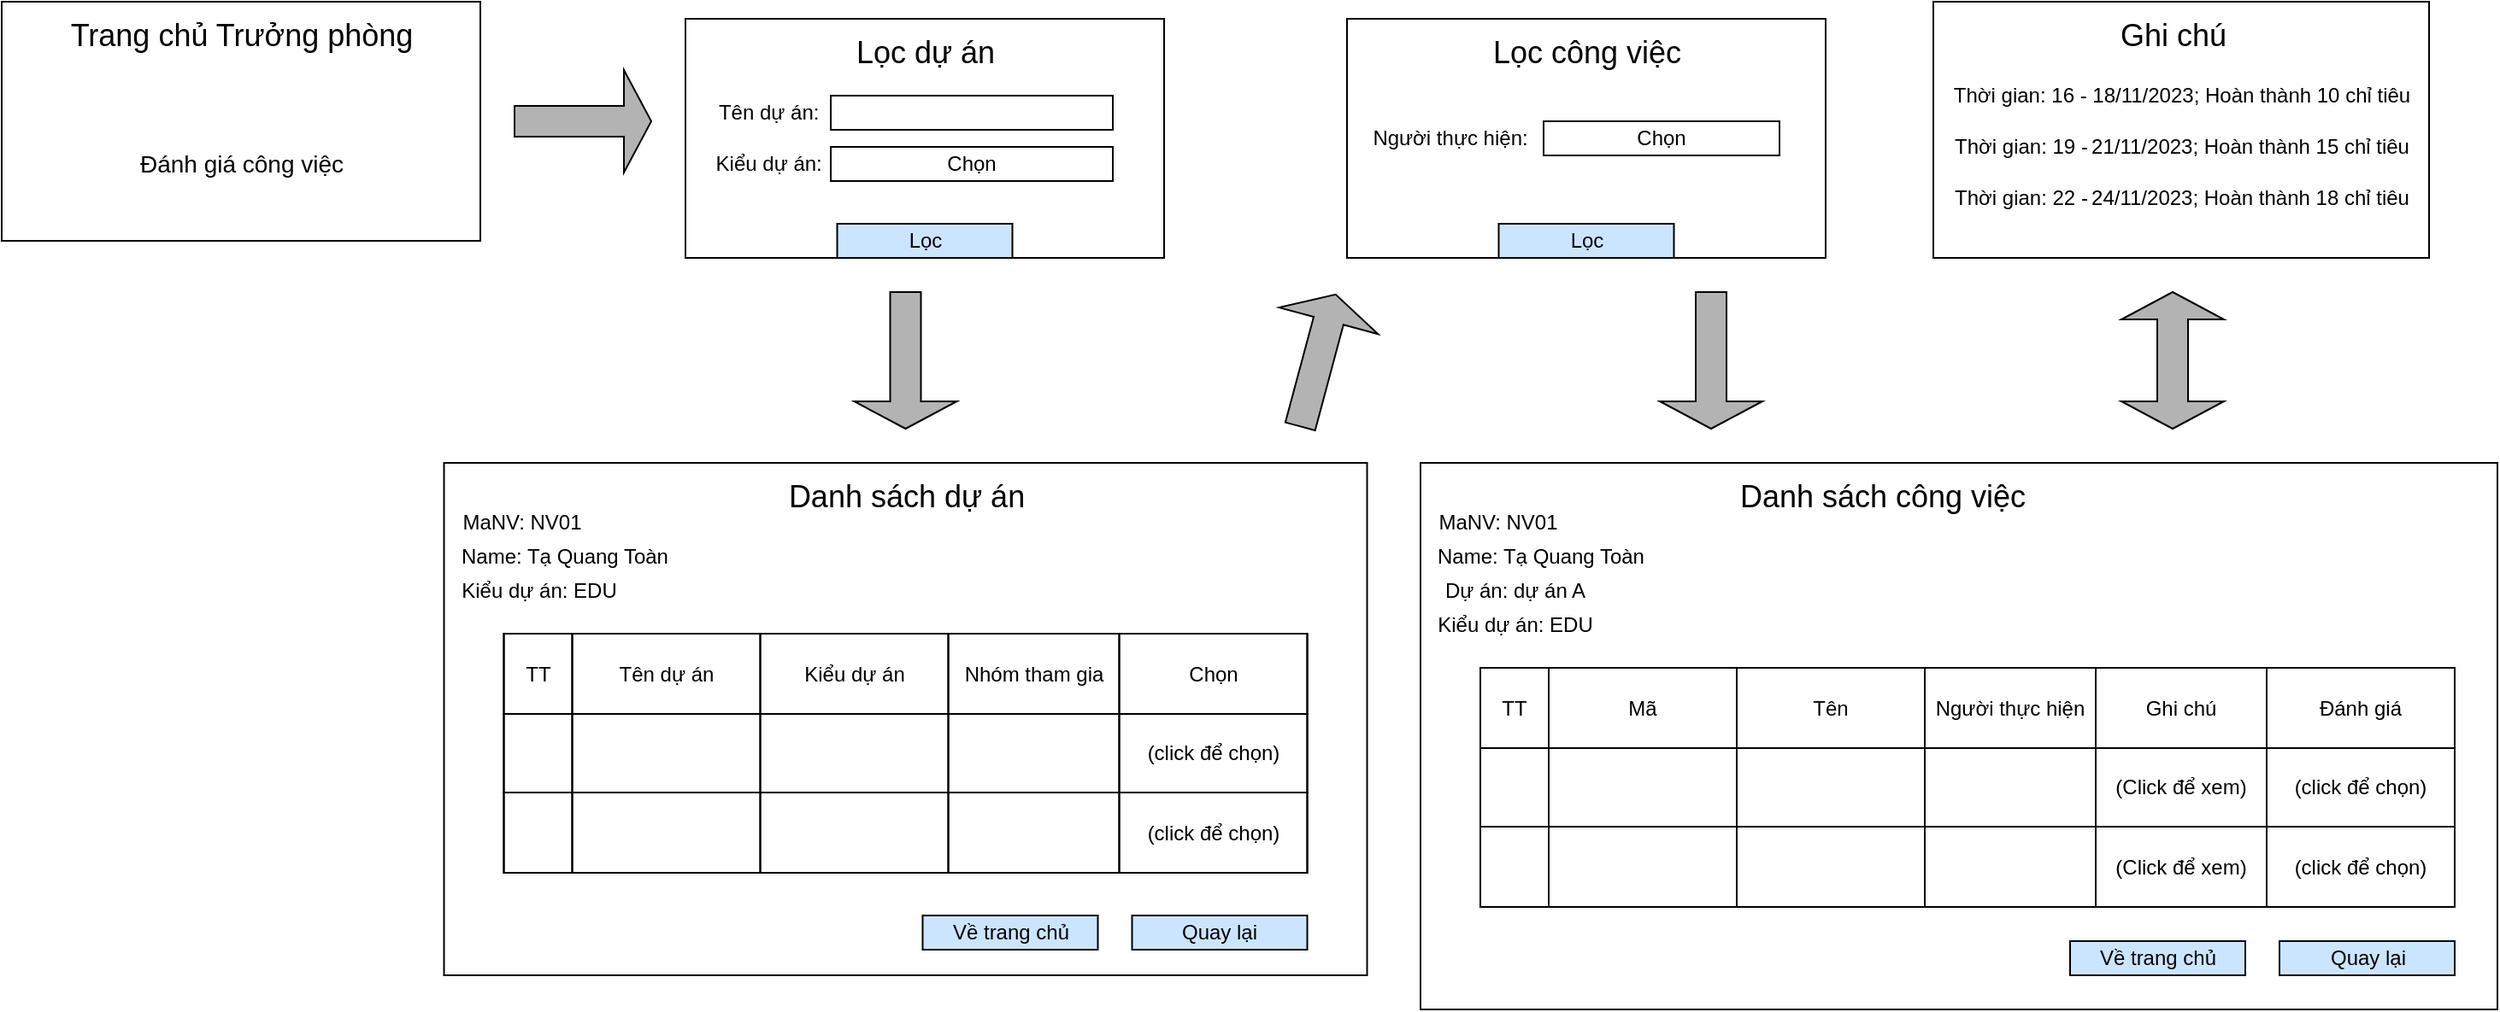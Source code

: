 <mxfile version="22.1.5" type="github">
  <diagram id="C5RBs43oDa-KdzZeNtuy" name="Page-1">
    <mxGraphModel dx="1803" dy="1205" grid="1" gridSize="10" guides="1" tooltips="1" connect="1" arrows="1" fold="1" page="1" pageScale="1" pageWidth="827" pageHeight="1169" math="0" shadow="0">
      <root>
        <mxCell id="WIyWlLk6GJQsqaUBKTNV-0" />
        <mxCell id="WIyWlLk6GJQsqaUBKTNV-1" parent="WIyWlLk6GJQsqaUBKTNV-0" />
        <mxCell id="Wbb071B1nSDRg5-pGA3R-0" value="" style="rounded=0;whiteSpace=wrap;html=1;" vertex="1" parent="WIyWlLk6GJQsqaUBKTNV-1">
          <mxGeometry x="40" y="50" width="280" height="140" as="geometry" />
        </mxCell>
        <mxCell id="Wbb071B1nSDRg5-pGA3R-1" value="&lt;font style=&quot;font-size: 18px;&quot;&gt;Trang chủ Trưởng phòng&lt;/font&gt;" style="text;html=1;align=center;verticalAlign=middle;resizable=0;points=[];autosize=1;strokeColor=none;fillColor=none;" vertex="1" parent="WIyWlLk6GJQsqaUBKTNV-1">
          <mxGeometry x="70" y="50" width="220" height="40" as="geometry" />
        </mxCell>
        <mxCell id="Wbb071B1nSDRg5-pGA3R-2" value="&lt;font style=&quot;font-size: 14px;&quot;&gt;Đánh giá công việc&lt;/font&gt;" style="text;html=1;align=center;verticalAlign=middle;resizable=0;points=[];autosize=1;strokeColor=none;fillColor=none;" vertex="1" parent="WIyWlLk6GJQsqaUBKTNV-1">
          <mxGeometry x="110" y="130" width="140" height="30" as="geometry" />
        </mxCell>
        <mxCell id="Wbb071B1nSDRg5-pGA3R-3" value="" style="shape=singleArrow;whiteSpace=wrap;html=1;fillColor=#B3B3B3;" vertex="1" parent="WIyWlLk6GJQsqaUBKTNV-1">
          <mxGeometry x="340" y="90" width="80" height="60" as="geometry" />
        </mxCell>
        <mxCell id="Wbb071B1nSDRg5-pGA3R-4" value="" style="rounded=0;whiteSpace=wrap;html=1;" vertex="1" parent="WIyWlLk6GJQsqaUBKTNV-1">
          <mxGeometry x="440" y="60" width="280" height="140" as="geometry" />
        </mxCell>
        <mxCell id="Wbb071B1nSDRg5-pGA3R-5" value="&lt;span style=&quot;font-size: 18px;&quot;&gt;Lọc dự án&lt;/span&gt;" style="text;html=1;align=center;verticalAlign=middle;resizable=0;points=[];autosize=1;strokeColor=none;fillColor=none;" vertex="1" parent="WIyWlLk6GJQsqaUBKTNV-1">
          <mxGeometry x="525" y="60" width="110" height="40" as="geometry" />
        </mxCell>
        <mxCell id="Wbb071B1nSDRg5-pGA3R-6" value="Tên dự án:&amp;nbsp;" style="text;html=1;align=center;verticalAlign=middle;resizable=0;points=[];autosize=1;strokeColor=none;fillColor=none;" vertex="1" parent="WIyWlLk6GJQsqaUBKTNV-1">
          <mxGeometry x="445" y="100" width="90" height="30" as="geometry" />
        </mxCell>
        <mxCell id="Wbb071B1nSDRg5-pGA3R-7" value="Kiểu dự án:&amp;nbsp;" style="text;html=1;align=center;verticalAlign=middle;resizable=0;points=[];autosize=1;strokeColor=none;fillColor=none;" vertex="1" parent="WIyWlLk6GJQsqaUBKTNV-1">
          <mxGeometry x="445" y="130" width="90" height="30" as="geometry" />
        </mxCell>
        <mxCell id="Wbb071B1nSDRg5-pGA3R-8" value="" style="rounded=0;whiteSpace=wrap;html=1;" vertex="1" parent="WIyWlLk6GJQsqaUBKTNV-1">
          <mxGeometry x="525" y="105" width="165" height="20" as="geometry" />
        </mxCell>
        <mxCell id="Wbb071B1nSDRg5-pGA3R-9" value="Chọn" style="rounded=0;whiteSpace=wrap;html=1;" vertex="1" parent="WIyWlLk6GJQsqaUBKTNV-1">
          <mxGeometry x="525" y="135" width="165" height="20" as="geometry" />
        </mxCell>
        <mxCell id="Wbb071B1nSDRg5-pGA3R-10" value="Lọc" style="rounded=0;whiteSpace=wrap;html=1;fillColor=#CCE5FF;" vertex="1" parent="WIyWlLk6GJQsqaUBKTNV-1">
          <mxGeometry x="528.75" y="180" width="102.5" height="20" as="geometry" />
        </mxCell>
        <mxCell id="Wbb071B1nSDRg5-pGA3R-11" value="" style="shape=singleArrow;whiteSpace=wrap;html=1;rotation=90;fillColor=#B3B3B3;" vertex="1" parent="WIyWlLk6GJQsqaUBKTNV-1">
          <mxGeometry x="528.75" y="230" width="80" height="60" as="geometry" />
        </mxCell>
        <mxCell id="Wbb071B1nSDRg5-pGA3R-12" value="" style="rounded=0;whiteSpace=wrap;html=1;" vertex="1" parent="WIyWlLk6GJQsqaUBKTNV-1">
          <mxGeometry x="298.75" y="320" width="540" height="300" as="geometry" />
        </mxCell>
        <mxCell id="Wbb071B1nSDRg5-pGA3R-13" value="&lt;span style=&quot;font-size: 18px;&quot;&gt;Danh sách dự án&lt;/span&gt;" style="text;html=1;align=center;verticalAlign=middle;resizable=0;points=[];autosize=1;strokeColor=none;fillColor=none;" vertex="1" parent="WIyWlLk6GJQsqaUBKTNV-1">
          <mxGeometry x="488.75" y="320" width="160" height="40" as="geometry" />
        </mxCell>
        <mxCell id="Wbb071B1nSDRg5-pGA3R-14" value="MaNV: NV01" style="text;html=1;align=center;verticalAlign=middle;resizable=0;points=[];autosize=1;strokeColor=none;fillColor=none;" vertex="1" parent="WIyWlLk6GJQsqaUBKTNV-1">
          <mxGeometry x="298.75" y="340" width="90" height="30" as="geometry" />
        </mxCell>
        <mxCell id="Wbb071B1nSDRg5-pGA3R-15" value="Name: Tạ Quang Toàn" style="text;html=1;align=center;verticalAlign=middle;resizable=0;points=[];autosize=1;strokeColor=none;fillColor=none;" vertex="1" parent="WIyWlLk6GJQsqaUBKTNV-1">
          <mxGeometry x="298.75" y="360" width="140" height="30" as="geometry" />
        </mxCell>
        <mxCell id="Wbb071B1nSDRg5-pGA3R-16" value="Kiểu dự án: EDU" style="text;html=1;align=center;verticalAlign=middle;resizable=0;points=[];autosize=1;strokeColor=none;fillColor=none;" vertex="1" parent="WIyWlLk6GJQsqaUBKTNV-1">
          <mxGeometry x="298.75" y="380" width="110" height="30" as="geometry" />
        </mxCell>
        <mxCell id="Wbb071B1nSDRg5-pGA3R-17" value="" style="childLayout=tableLayout;recursiveResize=0;shadow=0;fillColor=none;" vertex="1" parent="WIyWlLk6GJQsqaUBKTNV-1">
          <mxGeometry x="333.75" y="420" width="470" height="140" as="geometry" />
        </mxCell>
        <mxCell id="Wbb071B1nSDRg5-pGA3R-18" value="" style="shape=tableRow;horizontal=0;startSize=0;swimlaneHead=0;swimlaneBody=0;top=0;left=0;bottom=0;right=0;dropTarget=0;collapsible=0;recursiveResize=0;expand=0;fontStyle=0;fillColor=none;strokeColor=inherit;" vertex="1" parent="Wbb071B1nSDRg5-pGA3R-17">
          <mxGeometry width="470" height="47" as="geometry" />
        </mxCell>
        <mxCell id="Wbb071B1nSDRg5-pGA3R-19" value="TT" style="connectable=0;recursiveResize=0;strokeColor=inherit;fillColor=none;align=center;whiteSpace=wrap;html=1;" vertex="1" parent="Wbb071B1nSDRg5-pGA3R-18">
          <mxGeometry width="40" height="47" as="geometry">
            <mxRectangle width="40" height="47" as="alternateBounds" />
          </mxGeometry>
        </mxCell>
        <mxCell id="Wbb071B1nSDRg5-pGA3R-20" value="Tên dự án" style="connectable=0;recursiveResize=0;strokeColor=inherit;fillColor=none;align=center;whiteSpace=wrap;html=1;" vertex="1" parent="Wbb071B1nSDRg5-pGA3R-18">
          <mxGeometry x="40" width="110" height="47" as="geometry">
            <mxRectangle width="110" height="47" as="alternateBounds" />
          </mxGeometry>
        </mxCell>
        <mxCell id="Wbb071B1nSDRg5-pGA3R-21" value="Kiểu dự án" style="connectable=0;recursiveResize=0;strokeColor=inherit;fillColor=none;align=center;whiteSpace=wrap;html=1;" vertex="1" parent="Wbb071B1nSDRg5-pGA3R-18">
          <mxGeometry x="150" width="110" height="47" as="geometry">
            <mxRectangle width="110" height="47" as="alternateBounds" />
          </mxGeometry>
        </mxCell>
        <mxCell id="Wbb071B1nSDRg5-pGA3R-30" value="Nhóm tham gia" style="connectable=0;recursiveResize=0;strokeColor=inherit;fillColor=none;align=center;whiteSpace=wrap;html=1;" vertex="1" parent="Wbb071B1nSDRg5-pGA3R-18">
          <mxGeometry x="260" width="100" height="47" as="geometry">
            <mxRectangle width="100" height="47" as="alternateBounds" />
          </mxGeometry>
        </mxCell>
        <mxCell id="Wbb071B1nSDRg5-pGA3R-33" value="Chọn" style="connectable=0;recursiveResize=0;strokeColor=inherit;fillColor=none;align=center;whiteSpace=wrap;html=1;" vertex="1" parent="Wbb071B1nSDRg5-pGA3R-18">
          <mxGeometry x="360" width="110" height="47" as="geometry">
            <mxRectangle width="110" height="47" as="alternateBounds" />
          </mxGeometry>
        </mxCell>
        <mxCell id="Wbb071B1nSDRg5-pGA3R-22" style="shape=tableRow;horizontal=0;startSize=0;swimlaneHead=0;swimlaneBody=0;top=0;left=0;bottom=0;right=0;dropTarget=0;collapsible=0;recursiveResize=0;expand=0;fontStyle=0;fillColor=none;strokeColor=inherit;" vertex="1" parent="Wbb071B1nSDRg5-pGA3R-17">
          <mxGeometry y="47" width="470" height="46" as="geometry" />
        </mxCell>
        <mxCell id="Wbb071B1nSDRg5-pGA3R-23" value="" style="connectable=0;recursiveResize=0;strokeColor=inherit;fillColor=none;align=center;whiteSpace=wrap;html=1;" vertex="1" parent="Wbb071B1nSDRg5-pGA3R-22">
          <mxGeometry width="40" height="46" as="geometry">
            <mxRectangle width="40" height="46" as="alternateBounds" />
          </mxGeometry>
        </mxCell>
        <mxCell id="Wbb071B1nSDRg5-pGA3R-24" value="" style="connectable=0;recursiveResize=0;strokeColor=inherit;fillColor=none;align=center;whiteSpace=wrap;html=1;" vertex="1" parent="Wbb071B1nSDRg5-pGA3R-22">
          <mxGeometry x="40" width="110" height="46" as="geometry">
            <mxRectangle width="110" height="46" as="alternateBounds" />
          </mxGeometry>
        </mxCell>
        <mxCell id="Wbb071B1nSDRg5-pGA3R-25" value="" style="connectable=0;recursiveResize=0;strokeColor=inherit;fillColor=none;align=center;whiteSpace=wrap;html=1;" vertex="1" parent="Wbb071B1nSDRg5-pGA3R-22">
          <mxGeometry x="150" width="110" height="46" as="geometry">
            <mxRectangle width="110" height="46" as="alternateBounds" />
          </mxGeometry>
        </mxCell>
        <mxCell id="Wbb071B1nSDRg5-pGA3R-31" style="connectable=0;recursiveResize=0;strokeColor=inherit;fillColor=none;align=center;whiteSpace=wrap;html=1;" vertex="1" parent="Wbb071B1nSDRg5-pGA3R-22">
          <mxGeometry x="260" width="100" height="46" as="geometry">
            <mxRectangle width="100" height="46" as="alternateBounds" />
          </mxGeometry>
        </mxCell>
        <mxCell id="Wbb071B1nSDRg5-pGA3R-34" value="(click để chọn)" style="connectable=0;recursiveResize=0;strokeColor=inherit;fillColor=none;align=center;whiteSpace=wrap;html=1;" vertex="1" parent="Wbb071B1nSDRg5-pGA3R-22">
          <mxGeometry x="360" width="110" height="46" as="geometry">
            <mxRectangle width="110" height="46" as="alternateBounds" />
          </mxGeometry>
        </mxCell>
        <mxCell id="Wbb071B1nSDRg5-pGA3R-26" style="shape=tableRow;horizontal=0;startSize=0;swimlaneHead=0;swimlaneBody=0;top=0;left=0;bottom=0;right=0;dropTarget=0;collapsible=0;recursiveResize=0;expand=0;fontStyle=0;fillColor=none;strokeColor=inherit;" vertex="1" parent="Wbb071B1nSDRg5-pGA3R-17">
          <mxGeometry y="93" width="470" height="47" as="geometry" />
        </mxCell>
        <mxCell id="Wbb071B1nSDRg5-pGA3R-27" value="" style="connectable=0;recursiveResize=0;strokeColor=inherit;fillColor=none;align=center;whiteSpace=wrap;html=1;" vertex="1" parent="Wbb071B1nSDRg5-pGA3R-26">
          <mxGeometry width="40" height="47" as="geometry">
            <mxRectangle width="40" height="47" as="alternateBounds" />
          </mxGeometry>
        </mxCell>
        <mxCell id="Wbb071B1nSDRg5-pGA3R-28" value="" style="connectable=0;recursiveResize=0;strokeColor=inherit;fillColor=none;align=center;whiteSpace=wrap;html=1;" vertex="1" parent="Wbb071B1nSDRg5-pGA3R-26">
          <mxGeometry x="40" width="110" height="47" as="geometry">
            <mxRectangle width="110" height="47" as="alternateBounds" />
          </mxGeometry>
        </mxCell>
        <mxCell id="Wbb071B1nSDRg5-pGA3R-29" value="" style="connectable=0;recursiveResize=0;strokeColor=inherit;fillColor=none;align=center;whiteSpace=wrap;html=1;" vertex="1" parent="Wbb071B1nSDRg5-pGA3R-26">
          <mxGeometry x="150" width="110" height="47" as="geometry">
            <mxRectangle width="110" height="47" as="alternateBounds" />
          </mxGeometry>
        </mxCell>
        <mxCell id="Wbb071B1nSDRg5-pGA3R-32" style="connectable=0;recursiveResize=0;strokeColor=inherit;fillColor=none;align=center;whiteSpace=wrap;html=1;" vertex="1" parent="Wbb071B1nSDRg5-pGA3R-26">
          <mxGeometry x="260" width="100" height="47" as="geometry">
            <mxRectangle width="100" height="47" as="alternateBounds" />
          </mxGeometry>
        </mxCell>
        <mxCell id="Wbb071B1nSDRg5-pGA3R-35" value="(click để chọn)" style="connectable=0;recursiveResize=0;strokeColor=inherit;fillColor=none;align=center;whiteSpace=wrap;html=1;" vertex="1" parent="Wbb071B1nSDRg5-pGA3R-26">
          <mxGeometry x="360" width="110" height="47" as="geometry">
            <mxRectangle width="110" height="47" as="alternateBounds" />
          </mxGeometry>
        </mxCell>
        <mxCell id="Wbb071B1nSDRg5-pGA3R-36" value="Quay lại" style="rounded=0;whiteSpace=wrap;html=1;fillColor=#CCE5FF;" vertex="1" parent="WIyWlLk6GJQsqaUBKTNV-1">
          <mxGeometry x="701.25" y="585" width="102.5" height="20" as="geometry" />
        </mxCell>
        <mxCell id="Wbb071B1nSDRg5-pGA3R-37" value="Về trang chủ" style="rounded=0;whiteSpace=wrap;html=1;fillColor=#CCE5FF;" vertex="1" parent="WIyWlLk6GJQsqaUBKTNV-1">
          <mxGeometry x="578.75" y="585" width="102.5" height="20" as="geometry" />
        </mxCell>
        <mxCell id="Wbb071B1nSDRg5-pGA3R-39" value="" style="rounded=0;whiteSpace=wrap;html=1;" vertex="1" parent="WIyWlLk6GJQsqaUBKTNV-1">
          <mxGeometry x="827" y="60" width="280" height="140" as="geometry" />
        </mxCell>
        <mxCell id="Wbb071B1nSDRg5-pGA3R-40" value="&lt;span style=&quot;font-size: 18px;&quot;&gt;Lọc công việc&lt;/span&gt;" style="text;html=1;align=center;verticalAlign=middle;resizable=0;points=[];autosize=1;strokeColor=none;fillColor=none;" vertex="1" parent="WIyWlLk6GJQsqaUBKTNV-1">
          <mxGeometry x="902" y="60" width="130" height="40" as="geometry" />
        </mxCell>
        <mxCell id="Wbb071B1nSDRg5-pGA3R-42" value="Người thực hiện:" style="text;html=1;align=center;verticalAlign=middle;resizable=0;points=[];autosize=1;strokeColor=none;fillColor=none;" vertex="1" parent="WIyWlLk6GJQsqaUBKTNV-1">
          <mxGeometry x="827" y="115" width="120" height="30" as="geometry" />
        </mxCell>
        <mxCell id="Wbb071B1nSDRg5-pGA3R-44" value="Chọn" style="rounded=0;whiteSpace=wrap;html=1;" vertex="1" parent="WIyWlLk6GJQsqaUBKTNV-1">
          <mxGeometry x="942" y="120" width="138" height="20" as="geometry" />
        </mxCell>
        <mxCell id="Wbb071B1nSDRg5-pGA3R-45" value="Lọc" style="rounded=0;whiteSpace=wrap;html=1;fillColor=#CCE5FF;" vertex="1" parent="WIyWlLk6GJQsqaUBKTNV-1">
          <mxGeometry x="915.75" y="180" width="102.5" height="20" as="geometry" />
        </mxCell>
        <mxCell id="Wbb071B1nSDRg5-pGA3R-46" value="" style="shape=singleArrow;whiteSpace=wrap;html=1;rotation=90;fillColor=#B3B3B3;" vertex="1" parent="WIyWlLk6GJQsqaUBKTNV-1">
          <mxGeometry x="1000" y="230" width="80" height="60" as="geometry" />
        </mxCell>
        <mxCell id="Wbb071B1nSDRg5-pGA3R-49" value="" style="shape=singleArrow;whiteSpace=wrap;html=1;rotation=-75;fillColor=#B3B3B3;" vertex="1" parent="WIyWlLk6GJQsqaUBKTNV-1">
          <mxGeometry x="770" y="230" width="80" height="60" as="geometry" />
        </mxCell>
        <mxCell id="Wbb071B1nSDRg5-pGA3R-50" value="" style="rounded=0;whiteSpace=wrap;html=1;" vertex="1" parent="WIyWlLk6GJQsqaUBKTNV-1">
          <mxGeometry x="870" y="320" width="630" height="320" as="geometry" />
        </mxCell>
        <mxCell id="Wbb071B1nSDRg5-pGA3R-51" value="&lt;span style=&quot;font-size: 18px;&quot;&gt;Danh sách công việc&lt;/span&gt;" style="text;html=1;align=center;verticalAlign=middle;resizable=0;points=[];autosize=1;strokeColor=none;fillColor=none;" vertex="1" parent="WIyWlLk6GJQsqaUBKTNV-1">
          <mxGeometry x="1045" y="320" width="190" height="40" as="geometry" />
        </mxCell>
        <mxCell id="Wbb071B1nSDRg5-pGA3R-52" value="MaNV: NV01" style="text;html=1;align=center;verticalAlign=middle;resizable=0;points=[];autosize=1;strokeColor=none;fillColor=none;" vertex="1" parent="WIyWlLk6GJQsqaUBKTNV-1">
          <mxGeometry x="870" y="340" width="90" height="30" as="geometry" />
        </mxCell>
        <mxCell id="Wbb071B1nSDRg5-pGA3R-53" value="Name: Tạ Quang Toàn" style="text;html=1;align=center;verticalAlign=middle;resizable=0;points=[];autosize=1;strokeColor=none;fillColor=none;" vertex="1" parent="WIyWlLk6GJQsqaUBKTNV-1">
          <mxGeometry x="870" y="360" width="140" height="30" as="geometry" />
        </mxCell>
        <mxCell id="Wbb071B1nSDRg5-pGA3R-54" value="Dự án: dự án A" style="text;html=1;align=center;verticalAlign=middle;resizable=0;points=[];autosize=1;strokeColor=none;fillColor=none;" vertex="1" parent="WIyWlLk6GJQsqaUBKTNV-1">
          <mxGeometry x="870" y="380" width="110" height="30" as="geometry" />
        </mxCell>
        <mxCell id="Wbb071B1nSDRg5-pGA3R-55" value="" style="childLayout=tableLayout;recursiveResize=0;shadow=0;fillColor=none;" vertex="1" parent="WIyWlLk6GJQsqaUBKTNV-1">
          <mxGeometry x="905" y="440" width="570" height="140" as="geometry" />
        </mxCell>
        <mxCell id="Wbb071B1nSDRg5-pGA3R-56" value="" style="shape=tableRow;horizontal=0;startSize=0;swimlaneHead=0;swimlaneBody=0;top=0;left=0;bottom=0;right=0;dropTarget=0;collapsible=0;recursiveResize=0;expand=0;fontStyle=0;fillColor=none;strokeColor=inherit;" vertex="1" parent="Wbb071B1nSDRg5-pGA3R-55">
          <mxGeometry width="570" height="47" as="geometry" />
        </mxCell>
        <mxCell id="Wbb071B1nSDRg5-pGA3R-57" value="TT" style="connectable=0;recursiveResize=0;strokeColor=inherit;fillColor=none;align=center;whiteSpace=wrap;html=1;" vertex="1" parent="Wbb071B1nSDRg5-pGA3R-56">
          <mxGeometry width="40" height="47" as="geometry">
            <mxRectangle width="40" height="47" as="alternateBounds" />
          </mxGeometry>
        </mxCell>
        <mxCell id="Wbb071B1nSDRg5-pGA3R-58" value="Mã" style="connectable=0;recursiveResize=0;strokeColor=inherit;fillColor=none;align=center;whiteSpace=wrap;html=1;" vertex="1" parent="Wbb071B1nSDRg5-pGA3R-56">
          <mxGeometry x="40" width="110" height="47" as="geometry">
            <mxRectangle width="110" height="47" as="alternateBounds" />
          </mxGeometry>
        </mxCell>
        <mxCell id="Wbb071B1nSDRg5-pGA3R-59" value="Tên" style="connectable=0;recursiveResize=0;strokeColor=inherit;fillColor=none;align=center;whiteSpace=wrap;html=1;" vertex="1" parent="Wbb071B1nSDRg5-pGA3R-56">
          <mxGeometry x="150" width="110" height="47" as="geometry">
            <mxRectangle width="110" height="47" as="alternateBounds" />
          </mxGeometry>
        </mxCell>
        <mxCell id="Wbb071B1nSDRg5-pGA3R-60" value="Người thực hiện" style="connectable=0;recursiveResize=0;strokeColor=inherit;fillColor=none;align=center;whiteSpace=wrap;html=1;" vertex="1" parent="Wbb071B1nSDRg5-pGA3R-56">
          <mxGeometry x="260" width="100" height="47" as="geometry">
            <mxRectangle width="100" height="47" as="alternateBounds" />
          </mxGeometry>
        </mxCell>
        <mxCell id="Wbb071B1nSDRg5-pGA3R-78" value="Ghi chú" style="connectable=0;recursiveResize=0;strokeColor=inherit;fillColor=none;align=center;whiteSpace=wrap;html=1;" vertex="1" parent="Wbb071B1nSDRg5-pGA3R-56">
          <mxGeometry x="360" width="100" height="47" as="geometry">
            <mxRectangle width="100" height="47" as="alternateBounds" />
          </mxGeometry>
        </mxCell>
        <mxCell id="Wbb071B1nSDRg5-pGA3R-61" value="Đánh giá" style="connectable=0;recursiveResize=0;strokeColor=inherit;fillColor=none;align=center;whiteSpace=wrap;html=1;" vertex="1" parent="Wbb071B1nSDRg5-pGA3R-56">
          <mxGeometry x="460" width="110" height="47" as="geometry">
            <mxRectangle width="110" height="47" as="alternateBounds" />
          </mxGeometry>
        </mxCell>
        <mxCell id="Wbb071B1nSDRg5-pGA3R-62" style="shape=tableRow;horizontal=0;startSize=0;swimlaneHead=0;swimlaneBody=0;top=0;left=0;bottom=0;right=0;dropTarget=0;collapsible=0;recursiveResize=0;expand=0;fontStyle=0;fillColor=none;strokeColor=inherit;" vertex="1" parent="Wbb071B1nSDRg5-pGA3R-55">
          <mxGeometry y="47" width="570" height="46" as="geometry" />
        </mxCell>
        <mxCell id="Wbb071B1nSDRg5-pGA3R-63" value="" style="connectable=0;recursiveResize=0;strokeColor=inherit;fillColor=none;align=center;whiteSpace=wrap;html=1;" vertex="1" parent="Wbb071B1nSDRg5-pGA3R-62">
          <mxGeometry width="40" height="46" as="geometry">
            <mxRectangle width="40" height="46" as="alternateBounds" />
          </mxGeometry>
        </mxCell>
        <mxCell id="Wbb071B1nSDRg5-pGA3R-64" value="" style="connectable=0;recursiveResize=0;strokeColor=inherit;fillColor=none;align=center;whiteSpace=wrap;html=1;" vertex="1" parent="Wbb071B1nSDRg5-pGA3R-62">
          <mxGeometry x="40" width="110" height="46" as="geometry">
            <mxRectangle width="110" height="46" as="alternateBounds" />
          </mxGeometry>
        </mxCell>
        <mxCell id="Wbb071B1nSDRg5-pGA3R-65" value="" style="connectable=0;recursiveResize=0;strokeColor=inherit;fillColor=none;align=center;whiteSpace=wrap;html=1;" vertex="1" parent="Wbb071B1nSDRg5-pGA3R-62">
          <mxGeometry x="150" width="110" height="46" as="geometry">
            <mxRectangle width="110" height="46" as="alternateBounds" />
          </mxGeometry>
        </mxCell>
        <mxCell id="Wbb071B1nSDRg5-pGA3R-66" style="connectable=0;recursiveResize=0;strokeColor=inherit;fillColor=none;align=center;whiteSpace=wrap;html=1;" vertex="1" parent="Wbb071B1nSDRg5-pGA3R-62">
          <mxGeometry x="260" width="100" height="46" as="geometry">
            <mxRectangle width="100" height="46" as="alternateBounds" />
          </mxGeometry>
        </mxCell>
        <mxCell id="Wbb071B1nSDRg5-pGA3R-79" value="(Click để xem)" style="connectable=0;recursiveResize=0;strokeColor=inherit;fillColor=none;align=center;whiteSpace=wrap;html=1;" vertex="1" parent="Wbb071B1nSDRg5-pGA3R-62">
          <mxGeometry x="360" width="100" height="46" as="geometry">
            <mxRectangle width="100" height="46" as="alternateBounds" />
          </mxGeometry>
        </mxCell>
        <mxCell id="Wbb071B1nSDRg5-pGA3R-67" value="(click để chọn)" style="connectable=0;recursiveResize=0;strokeColor=inherit;fillColor=none;align=center;whiteSpace=wrap;html=1;" vertex="1" parent="Wbb071B1nSDRg5-pGA3R-62">
          <mxGeometry x="460" width="110" height="46" as="geometry">
            <mxRectangle width="110" height="46" as="alternateBounds" />
          </mxGeometry>
        </mxCell>
        <mxCell id="Wbb071B1nSDRg5-pGA3R-68" style="shape=tableRow;horizontal=0;startSize=0;swimlaneHead=0;swimlaneBody=0;top=0;left=0;bottom=0;right=0;dropTarget=0;collapsible=0;recursiveResize=0;expand=0;fontStyle=0;fillColor=none;strokeColor=inherit;" vertex="1" parent="Wbb071B1nSDRg5-pGA3R-55">
          <mxGeometry y="93" width="570" height="47" as="geometry" />
        </mxCell>
        <mxCell id="Wbb071B1nSDRg5-pGA3R-69" value="" style="connectable=0;recursiveResize=0;strokeColor=inherit;fillColor=none;align=center;whiteSpace=wrap;html=1;" vertex="1" parent="Wbb071B1nSDRg5-pGA3R-68">
          <mxGeometry width="40" height="47" as="geometry">
            <mxRectangle width="40" height="47" as="alternateBounds" />
          </mxGeometry>
        </mxCell>
        <mxCell id="Wbb071B1nSDRg5-pGA3R-70" value="" style="connectable=0;recursiveResize=0;strokeColor=inherit;fillColor=none;align=center;whiteSpace=wrap;html=1;" vertex="1" parent="Wbb071B1nSDRg5-pGA3R-68">
          <mxGeometry x="40" width="110" height="47" as="geometry">
            <mxRectangle width="110" height="47" as="alternateBounds" />
          </mxGeometry>
        </mxCell>
        <mxCell id="Wbb071B1nSDRg5-pGA3R-71" value="" style="connectable=0;recursiveResize=0;strokeColor=inherit;fillColor=none;align=center;whiteSpace=wrap;html=1;" vertex="1" parent="Wbb071B1nSDRg5-pGA3R-68">
          <mxGeometry x="150" width="110" height="47" as="geometry">
            <mxRectangle width="110" height="47" as="alternateBounds" />
          </mxGeometry>
        </mxCell>
        <mxCell id="Wbb071B1nSDRg5-pGA3R-72" style="connectable=0;recursiveResize=0;strokeColor=inherit;fillColor=none;align=center;whiteSpace=wrap;html=1;" vertex="1" parent="Wbb071B1nSDRg5-pGA3R-68">
          <mxGeometry x="260" width="100" height="47" as="geometry">
            <mxRectangle width="100" height="47" as="alternateBounds" />
          </mxGeometry>
        </mxCell>
        <mxCell id="Wbb071B1nSDRg5-pGA3R-80" value="(Click để xem)" style="connectable=0;recursiveResize=0;strokeColor=inherit;fillColor=none;align=center;whiteSpace=wrap;html=1;" vertex="1" parent="Wbb071B1nSDRg5-pGA3R-68">
          <mxGeometry x="360" width="100" height="47" as="geometry">
            <mxRectangle width="100" height="47" as="alternateBounds" />
          </mxGeometry>
        </mxCell>
        <mxCell id="Wbb071B1nSDRg5-pGA3R-73" value="(click để chọn)" style="connectable=0;recursiveResize=0;strokeColor=inherit;fillColor=none;align=center;whiteSpace=wrap;html=1;" vertex="1" parent="Wbb071B1nSDRg5-pGA3R-68">
          <mxGeometry x="460" width="110" height="47" as="geometry">
            <mxRectangle width="110" height="47" as="alternateBounds" />
          </mxGeometry>
        </mxCell>
        <mxCell id="Wbb071B1nSDRg5-pGA3R-74" value="Quay lại" style="rounded=0;whiteSpace=wrap;html=1;fillColor=#CCE5FF;" vertex="1" parent="WIyWlLk6GJQsqaUBKTNV-1">
          <mxGeometry x="1372.5" y="600" width="102.5" height="20" as="geometry" />
        </mxCell>
        <mxCell id="Wbb071B1nSDRg5-pGA3R-75" value="Về trang chủ" style="rounded=0;whiteSpace=wrap;html=1;fillColor=#CCE5FF;" vertex="1" parent="WIyWlLk6GJQsqaUBKTNV-1">
          <mxGeometry x="1250" y="600" width="102.5" height="20" as="geometry" />
        </mxCell>
        <mxCell id="Wbb071B1nSDRg5-pGA3R-76" value="Kiểu dự án: EDU" style="text;html=1;align=center;verticalAlign=middle;resizable=0;points=[];autosize=1;strokeColor=none;fillColor=none;" vertex="1" parent="WIyWlLk6GJQsqaUBKTNV-1">
          <mxGeometry x="870" y="400" width="110" height="30" as="geometry" />
        </mxCell>
        <mxCell id="Wbb071B1nSDRg5-pGA3R-77" value="" style="rounded=0;whiteSpace=wrap;html=1;" vertex="1" parent="WIyWlLk6GJQsqaUBKTNV-1">
          <mxGeometry x="1170" y="50" width="290" height="150" as="geometry" />
        </mxCell>
        <mxCell id="Wbb071B1nSDRg5-pGA3R-81" value="&lt;span style=&quot;font-size: 18px;&quot;&gt;Ghi chú&lt;/span&gt;" style="text;html=1;align=center;verticalAlign=middle;resizable=0;points=[];autosize=1;strokeColor=none;fillColor=none;" vertex="1" parent="WIyWlLk6GJQsqaUBKTNV-1">
          <mxGeometry x="1265" y="50" width="90" height="40" as="geometry" />
        </mxCell>
        <mxCell id="Wbb071B1nSDRg5-pGA3R-82" value="Thời gian: 16 - 18/11/2023; Hoàn thành 10 chỉ tiêu" style="text;html=1;align=center;verticalAlign=middle;resizable=0;points=[];autosize=1;strokeColor=none;fillColor=none;" vertex="1" parent="WIyWlLk6GJQsqaUBKTNV-1">
          <mxGeometry x="1170" y="90" width="290" height="30" as="geometry" />
        </mxCell>
        <mxCell id="Wbb071B1nSDRg5-pGA3R-83" value="Thời gian: 19 -&lt;span style=&quot;white-space: pre;&quot;&gt;&#x9;&lt;/span&gt;21/11/2023; Hoàn thành 15 chỉ tiêu" style="text;html=1;align=center;verticalAlign=middle;resizable=0;points=[];autosize=1;strokeColor=none;fillColor=none;" vertex="1" parent="WIyWlLk6GJQsqaUBKTNV-1">
          <mxGeometry x="1170" y="120" width="290" height="30" as="geometry" />
        </mxCell>
        <mxCell id="Wbb071B1nSDRg5-pGA3R-84" value="Thời gian: 22 -&lt;span style=&quot;white-space: pre;&quot;&gt;&#x9;&lt;/span&gt;24/11/2023; Hoàn thành 18 chỉ tiêu" style="text;html=1;align=center;verticalAlign=middle;resizable=0;points=[];autosize=1;strokeColor=none;fillColor=none;" vertex="1" parent="WIyWlLk6GJQsqaUBKTNV-1">
          <mxGeometry x="1170" y="150" width="290" height="30" as="geometry" />
        </mxCell>
        <mxCell id="Wbb071B1nSDRg5-pGA3R-85" value="" style="shape=doubleArrow;direction=south;whiteSpace=wrap;html=1;fillColor=#B3B3B3;" vertex="1" parent="WIyWlLk6GJQsqaUBKTNV-1">
          <mxGeometry x="1280" y="220" width="60" height="80" as="geometry" />
        </mxCell>
      </root>
    </mxGraphModel>
  </diagram>
</mxfile>
